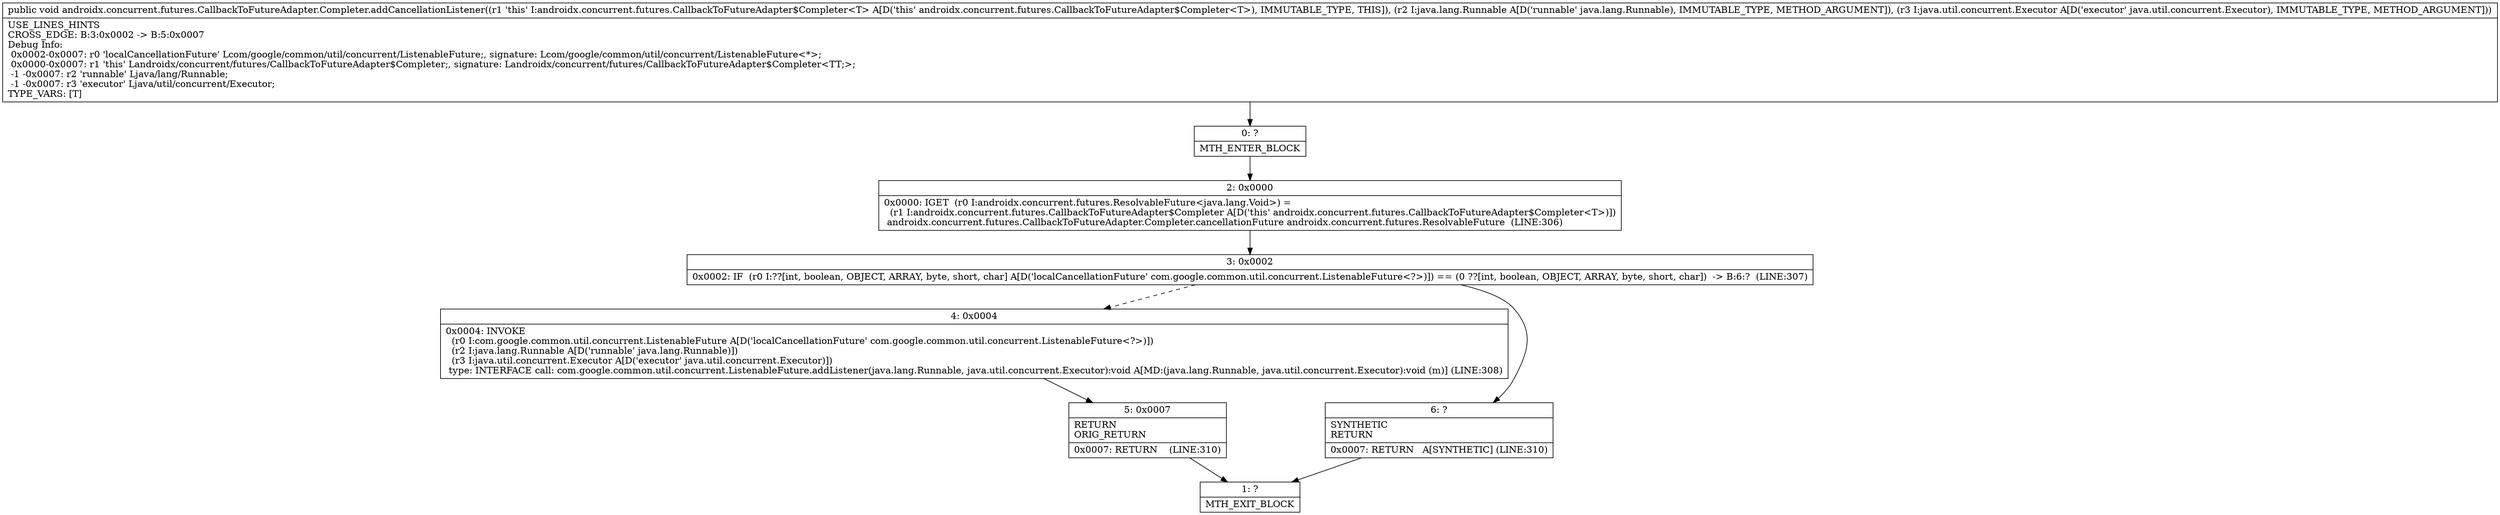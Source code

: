 digraph "CFG forandroidx.concurrent.futures.CallbackToFutureAdapter.Completer.addCancellationListener(Ljava\/lang\/Runnable;Ljava\/util\/concurrent\/Executor;)V" {
Node_0 [shape=record,label="{0\:\ ?|MTH_ENTER_BLOCK\l}"];
Node_2 [shape=record,label="{2\:\ 0x0000|0x0000: IGET  (r0 I:androidx.concurrent.futures.ResolvableFuture\<java.lang.Void\>) = \l  (r1 I:androidx.concurrent.futures.CallbackToFutureAdapter$Completer A[D('this' androidx.concurrent.futures.CallbackToFutureAdapter$Completer\<T\>)])\l androidx.concurrent.futures.CallbackToFutureAdapter.Completer.cancellationFuture androidx.concurrent.futures.ResolvableFuture  (LINE:306)\l}"];
Node_3 [shape=record,label="{3\:\ 0x0002|0x0002: IF  (r0 I:??[int, boolean, OBJECT, ARRAY, byte, short, char] A[D('localCancellationFuture' com.google.common.util.concurrent.ListenableFuture\<?\>)]) == (0 ??[int, boolean, OBJECT, ARRAY, byte, short, char])  \-\> B:6:?  (LINE:307)\l}"];
Node_4 [shape=record,label="{4\:\ 0x0004|0x0004: INVOKE  \l  (r0 I:com.google.common.util.concurrent.ListenableFuture A[D('localCancellationFuture' com.google.common.util.concurrent.ListenableFuture\<?\>)])\l  (r2 I:java.lang.Runnable A[D('runnable' java.lang.Runnable)])\l  (r3 I:java.util.concurrent.Executor A[D('executor' java.util.concurrent.Executor)])\l type: INTERFACE call: com.google.common.util.concurrent.ListenableFuture.addListener(java.lang.Runnable, java.util.concurrent.Executor):void A[MD:(java.lang.Runnable, java.util.concurrent.Executor):void (m)] (LINE:308)\l}"];
Node_5 [shape=record,label="{5\:\ 0x0007|RETURN\lORIG_RETURN\l|0x0007: RETURN    (LINE:310)\l}"];
Node_1 [shape=record,label="{1\:\ ?|MTH_EXIT_BLOCK\l}"];
Node_6 [shape=record,label="{6\:\ ?|SYNTHETIC\lRETURN\l|0x0007: RETURN   A[SYNTHETIC] (LINE:310)\l}"];
MethodNode[shape=record,label="{public void androidx.concurrent.futures.CallbackToFutureAdapter.Completer.addCancellationListener((r1 'this' I:androidx.concurrent.futures.CallbackToFutureAdapter$Completer\<T\> A[D('this' androidx.concurrent.futures.CallbackToFutureAdapter$Completer\<T\>), IMMUTABLE_TYPE, THIS]), (r2 I:java.lang.Runnable A[D('runnable' java.lang.Runnable), IMMUTABLE_TYPE, METHOD_ARGUMENT]), (r3 I:java.util.concurrent.Executor A[D('executor' java.util.concurrent.Executor), IMMUTABLE_TYPE, METHOD_ARGUMENT]))  | USE_LINES_HINTS\lCROSS_EDGE: B:3:0x0002 \-\> B:5:0x0007\lDebug Info:\l  0x0002\-0x0007: r0 'localCancellationFuture' Lcom\/google\/common\/util\/concurrent\/ListenableFuture;, signature: Lcom\/google\/common\/util\/concurrent\/ListenableFuture\<*\>;\l  0x0000\-0x0007: r1 'this' Landroidx\/concurrent\/futures\/CallbackToFutureAdapter$Completer;, signature: Landroidx\/concurrent\/futures\/CallbackToFutureAdapter$Completer\<TT;\>;\l  \-1 \-0x0007: r2 'runnable' Ljava\/lang\/Runnable;\l  \-1 \-0x0007: r3 'executor' Ljava\/util\/concurrent\/Executor;\lTYPE_VARS: [T]\l}"];
MethodNode -> Node_0;Node_0 -> Node_2;
Node_2 -> Node_3;
Node_3 -> Node_4[style=dashed];
Node_3 -> Node_6;
Node_4 -> Node_5;
Node_5 -> Node_1;
Node_6 -> Node_1;
}

